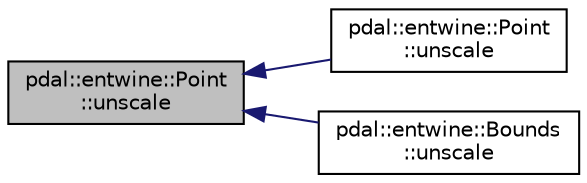 digraph "pdal::entwine::Point::unscale"
{
  edge [fontname="Helvetica",fontsize="10",labelfontname="Helvetica",labelfontsize="10"];
  node [fontname="Helvetica",fontsize="10",shape=record];
  rankdir="LR";
  Node1 [label="pdal::entwine::Point\l::unscale",height=0.2,width=0.4,color="black", fillcolor="grey75", style="filled", fontcolor="black"];
  Node1 -> Node2 [dir="back",color="midnightblue",fontsize="10",style="solid",fontname="Helvetica"];
  Node2 [label="pdal::entwine::Point\l::unscale",height=0.2,width=0.4,color="black", fillcolor="white", style="filled",URL="$classpdal_1_1entwine_1_1Point.html#a1b6b0329bd9f1ccd317b38a5d78f1db0"];
  Node1 -> Node3 [dir="back",color="midnightblue",fontsize="10",style="solid",fontname="Helvetica"];
  Node3 [label="pdal::entwine::Bounds\l::unscale",height=0.2,width=0.4,color="black", fillcolor="white", style="filled",URL="$classpdal_1_1entwine_1_1Bounds.html#a40215ce5dc8a4cb43e27fa2293cb9958"];
}
